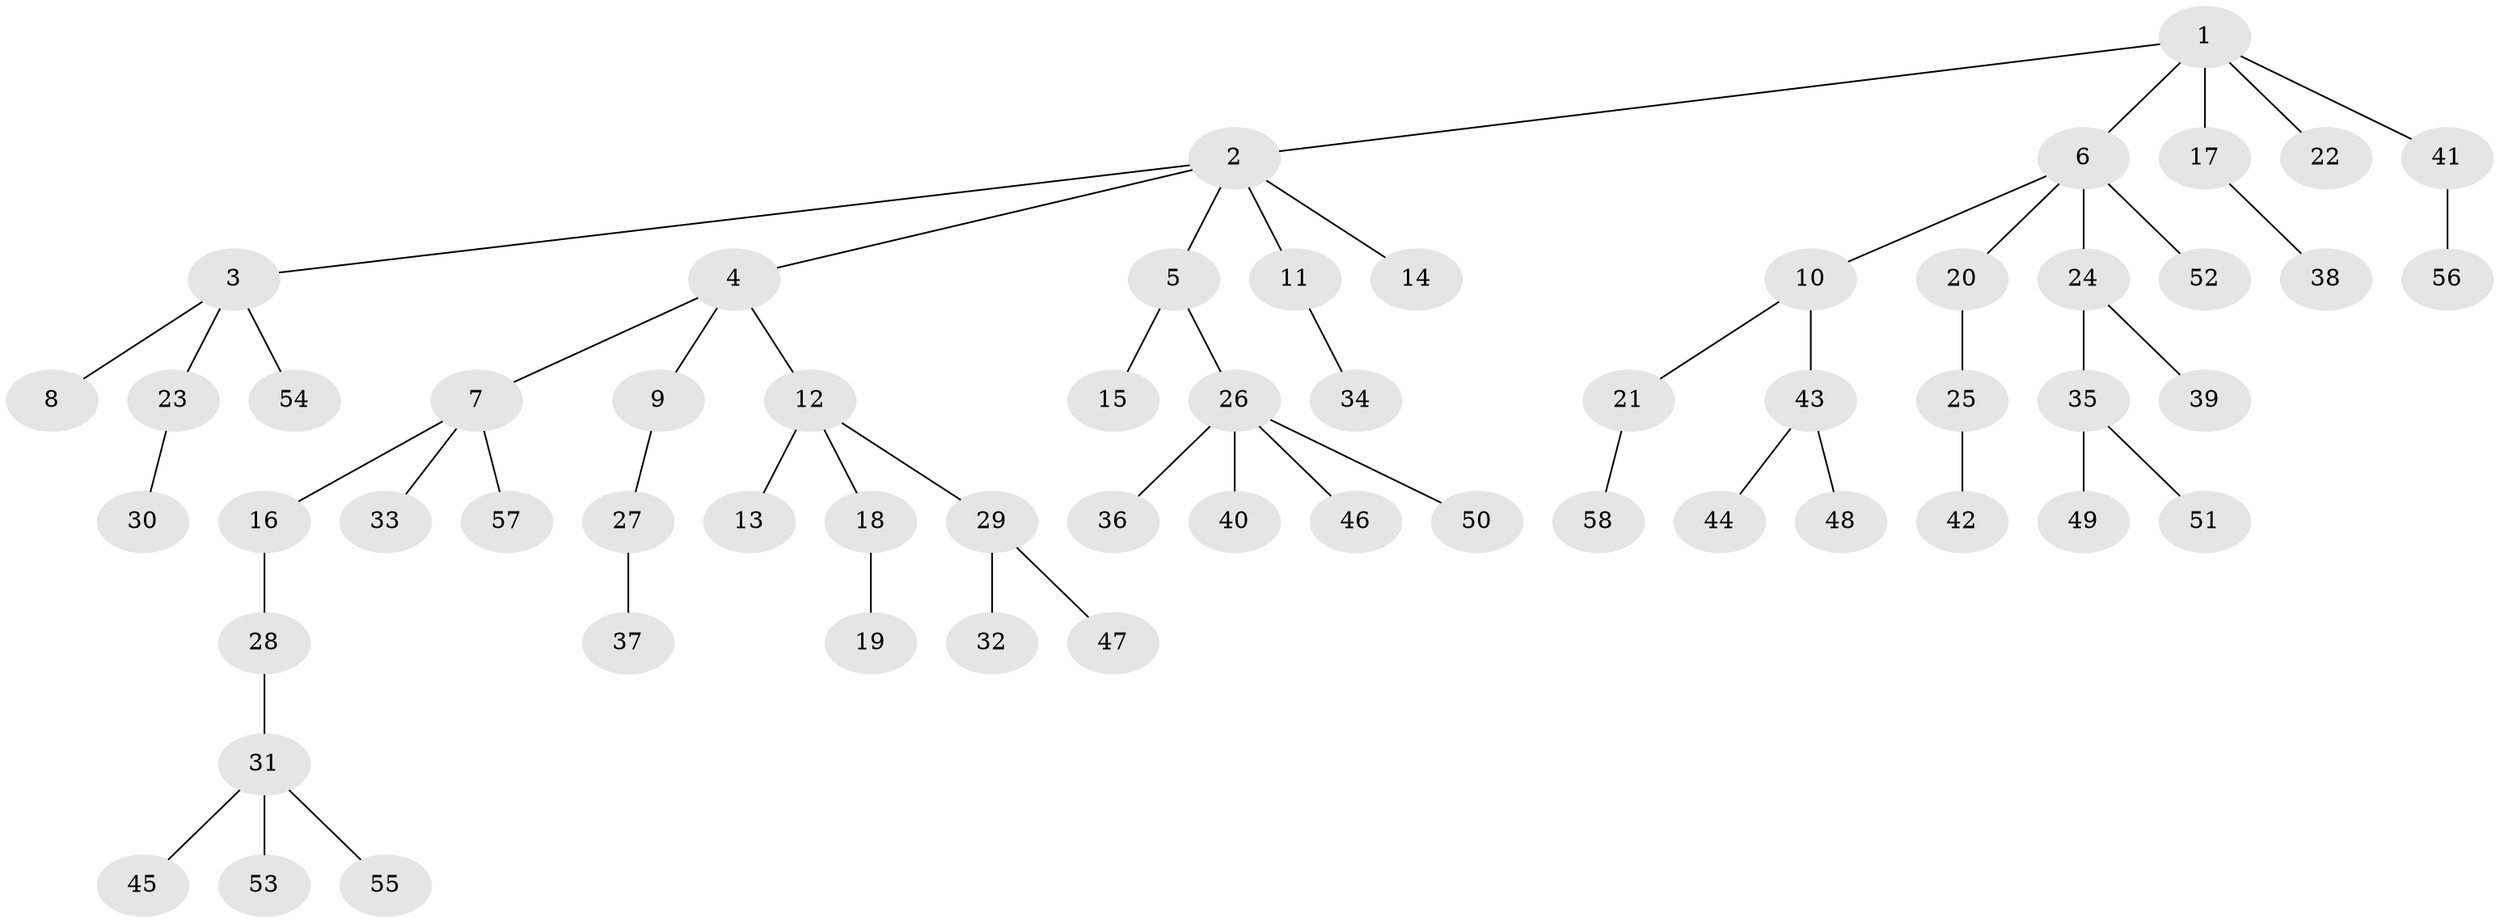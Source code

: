 // Generated by graph-tools (version 1.1) at 2025/52/03/09/25 04:52:30]
// undirected, 58 vertices, 57 edges
graph export_dot {
graph [start="1"]
  node [color=gray90,style=filled];
  1;
  2;
  3;
  4;
  5;
  6;
  7;
  8;
  9;
  10;
  11;
  12;
  13;
  14;
  15;
  16;
  17;
  18;
  19;
  20;
  21;
  22;
  23;
  24;
  25;
  26;
  27;
  28;
  29;
  30;
  31;
  32;
  33;
  34;
  35;
  36;
  37;
  38;
  39;
  40;
  41;
  42;
  43;
  44;
  45;
  46;
  47;
  48;
  49;
  50;
  51;
  52;
  53;
  54;
  55;
  56;
  57;
  58;
  1 -- 2;
  1 -- 6;
  1 -- 17;
  1 -- 22;
  1 -- 41;
  2 -- 3;
  2 -- 4;
  2 -- 5;
  2 -- 11;
  2 -- 14;
  3 -- 8;
  3 -- 23;
  3 -- 54;
  4 -- 7;
  4 -- 9;
  4 -- 12;
  5 -- 15;
  5 -- 26;
  6 -- 10;
  6 -- 20;
  6 -- 24;
  6 -- 52;
  7 -- 16;
  7 -- 33;
  7 -- 57;
  9 -- 27;
  10 -- 21;
  10 -- 43;
  11 -- 34;
  12 -- 13;
  12 -- 18;
  12 -- 29;
  16 -- 28;
  17 -- 38;
  18 -- 19;
  20 -- 25;
  21 -- 58;
  23 -- 30;
  24 -- 35;
  24 -- 39;
  25 -- 42;
  26 -- 36;
  26 -- 40;
  26 -- 46;
  26 -- 50;
  27 -- 37;
  28 -- 31;
  29 -- 32;
  29 -- 47;
  31 -- 45;
  31 -- 53;
  31 -- 55;
  35 -- 49;
  35 -- 51;
  41 -- 56;
  43 -- 44;
  43 -- 48;
}
